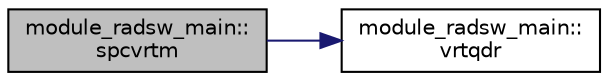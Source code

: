 digraph "module_radsw_main::spcvrtm"
{
  edge [fontname="Helvetica",fontsize="10",labelfontname="Helvetica",labelfontsize="10"];
  node [fontname="Helvetica",fontsize="10",shape=record];
  rankdir="LR";
  Node7 [label="module_radsw_main::\lspcvrtm",height=0.2,width=0.4,color="black", fillcolor="grey75", style="filled", fontcolor="black"];
  Node7 -> Node8 [color="midnightblue",fontsize="10",style="solid",fontname="Helvetica"];
  Node8 [label="module_radsw_main::\lvrtqdr",height=0.2,width=0.4,color="black", fillcolor="white", style="filled",URL="$group__module__radsw__main.html#gad227ccde86a01f47c1ab3b4bed5ba1be",tooltip="This subroutine is called by spcvrtc() and spcvrtm(), and computes the upward and downward radiation ..."];
}
